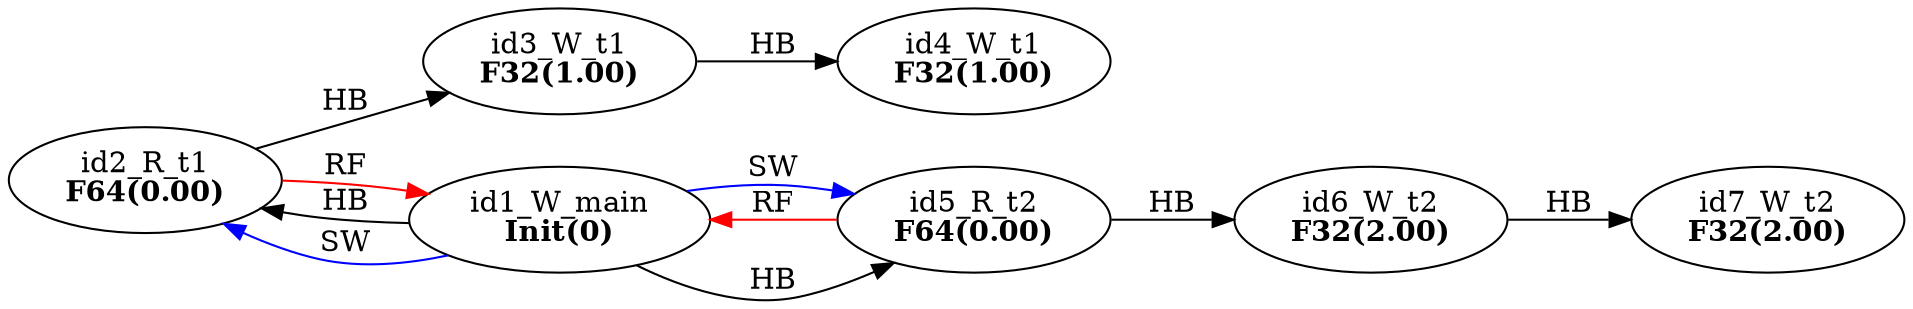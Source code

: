digraph memory_model {
rankdir=LR;
splines=true; esep=0.5;
id2_R_t1 -> id3_W_t1 [label = "HB", color="black"];
id3_W_t1 -> id4_W_t1 [label = "HB", color="black"];
id5_R_t2 -> id6_W_t2 [label = "HB", color="black"];
id6_W_t2 -> id7_W_t2 [label = "HB", color="black"];
id1_W_main -> id2_R_t1 [label = "HB", color="black"];
id1_W_main -> id5_R_t2 [label = "HB", color="black"];
id2_R_t1 -> id1_W_main [label = "RF", color="red"];
id5_R_t2 -> id1_W_main [label = "RF", color="red"];
id1_W_main -> id2_R_t1 [label = "SW", color="blue"];
id1_W_main -> id5_R_t2 [label = "SW", color="blue"];
id1_W_main [label=<id1_W_main<br/><B>Init(0)</B>>, pos="2.5,6!"]
id2_R_t1 [label=<id2_R_t1<br/><B>F64(0.00)</B>>, pos="0,4!"]
id3_W_t1 [label=<id3_W_t1<br/><B>F32(1.00)</B>>, pos="0,2!"]
id4_W_t1 [label=<id4_W_t1<br/><B>F32(1.00)</B>>, pos="0,0!"]
id5_R_t2 [label=<id5_R_t2<br/><B>F64(0.00)</B>>, pos="5,4!"]
id6_W_t2 [label=<id6_W_t2<br/><B>F32(2.00)</B>>, pos="5,2!"]
id7_W_t2 [label=<id7_W_t2<br/><B>F32(2.00)</B>>, pos="5,0!"]
}